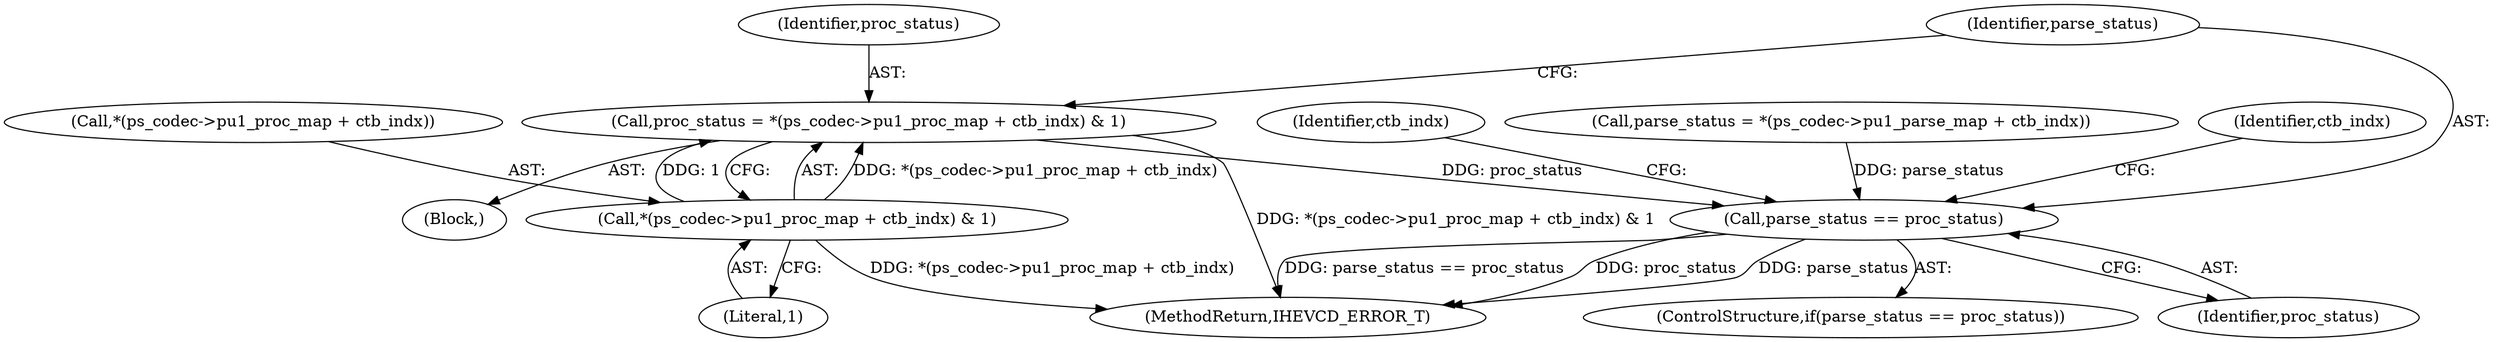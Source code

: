 digraph "0_Android_2b9fb0c2074d370a254b35e2489de2d94943578d@integer" {
"1004965" [label="(Call,proc_status = *(ps_codec->pu1_proc_map + ctb_indx) & 1)"];
"1004967" [label="(Call,*(ps_codec->pu1_proc_map + ctb_indx) & 1)"];
"1004976" [label="(Call,parse_status == proc_status)"];
"1004976" [label="(Call,parse_status == proc_status)"];
"1004966" [label="(Identifier,proc_status)"];
"1004954" [label="(Block,)"];
"1004974" [label="(Literal,1)"];
"1004977" [label="(Identifier,parse_status)"];
"1004975" [label="(ControlStructure,if(parse_status == proc_status))"];
"1004978" [label="(Identifier,proc_status)"];
"1004965" [label="(Call,proc_status = *(ps_codec->pu1_proc_map + ctb_indx) & 1)"];
"1004980" [label="(Identifier,ctb_indx)"];
"1005291" [label="(MethodReturn,IHEVCD_ERROR_T)"];
"1004956" [label="(Call,parse_status = *(ps_codec->pu1_parse_map + ctb_indx))"];
"1004950" [label="(Identifier,ctb_indx)"];
"1004968" [label="(Call,*(ps_codec->pu1_proc_map + ctb_indx))"];
"1004967" [label="(Call,*(ps_codec->pu1_proc_map + ctb_indx) & 1)"];
"1004965" -> "1004954"  [label="AST: "];
"1004965" -> "1004967"  [label="CFG: "];
"1004966" -> "1004965"  [label="AST: "];
"1004967" -> "1004965"  [label="AST: "];
"1004977" -> "1004965"  [label="CFG: "];
"1004965" -> "1005291"  [label="DDG: *(ps_codec->pu1_proc_map + ctb_indx) & 1"];
"1004967" -> "1004965"  [label="DDG: *(ps_codec->pu1_proc_map + ctb_indx)"];
"1004967" -> "1004965"  [label="DDG: 1"];
"1004965" -> "1004976"  [label="DDG: proc_status"];
"1004967" -> "1004974"  [label="CFG: "];
"1004968" -> "1004967"  [label="AST: "];
"1004974" -> "1004967"  [label="AST: "];
"1004967" -> "1005291"  [label="DDG: *(ps_codec->pu1_proc_map + ctb_indx)"];
"1004976" -> "1004975"  [label="AST: "];
"1004976" -> "1004978"  [label="CFG: "];
"1004977" -> "1004976"  [label="AST: "];
"1004978" -> "1004976"  [label="AST: "];
"1004950" -> "1004976"  [label="CFG: "];
"1004980" -> "1004976"  [label="CFG: "];
"1004976" -> "1005291"  [label="DDG: proc_status"];
"1004976" -> "1005291"  [label="DDG: parse_status"];
"1004976" -> "1005291"  [label="DDG: parse_status == proc_status"];
"1004956" -> "1004976"  [label="DDG: parse_status"];
}
